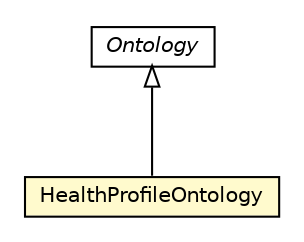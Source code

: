 #!/usr/local/bin/dot
#
# Class diagram 
# Generated by UMLGraph version R5_6-24-gf6e263 (http://www.umlgraph.org/)
#

digraph G {
	edge [fontname="Helvetica",fontsize=10,labelfontname="Helvetica",labelfontsize=10];
	node [fontname="Helvetica",fontsize=10,shape=plaintext];
	nodesep=0.25;
	ranksep=0.5;
	// org.universAAL.ontology.health.owl.HealthProfileOntology
	c191436 [label=<<table title="org.universAAL.ontology.health.owl.HealthProfileOntology" border="0" cellborder="1" cellspacing="0" cellpadding="2" port="p" bgcolor="lemonChiffon" href="./HealthProfileOntology.html">
		<tr><td><table border="0" cellspacing="0" cellpadding="1">
<tr><td align="center" balign="center"> HealthProfileOntology </td></tr>
		</table></td></tr>
		</table>>, URL="./HealthProfileOntology.html", fontname="Helvetica", fontcolor="black", fontsize=10.0];
	//org.universAAL.ontology.health.owl.HealthProfileOntology extends org.universAAL.middleware.owl.Ontology
	c191564:p -> c191436:p [dir=back,arrowtail=empty];
	// org.universAAL.middleware.owl.Ontology
	c191564 [label=<<table title="org.universAAL.middleware.owl.Ontology" border="0" cellborder="1" cellspacing="0" cellpadding="2" port="p" href="http://java.sun.com/j2se/1.4.2/docs/api/org/universAAL/middleware/owl/Ontology.html">
		<tr><td><table border="0" cellspacing="0" cellpadding="1">
<tr><td align="center" balign="center"><font face="Helvetica-Oblique"> Ontology </font></td></tr>
		</table></td></tr>
		</table>>, URL="http://java.sun.com/j2se/1.4.2/docs/api/org/universAAL/middleware/owl/Ontology.html", fontname="Helvetica", fontcolor="black", fontsize=10.0];
}


